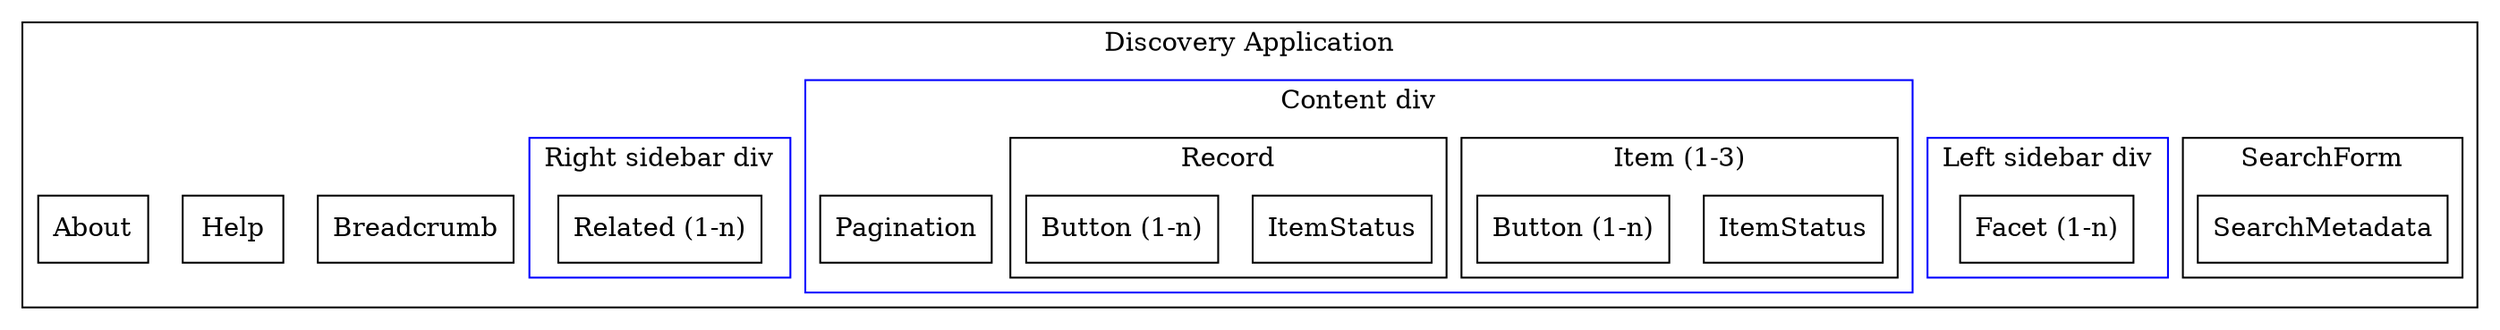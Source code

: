 // dot docs/diagrams/components.dot -Tpng > docs/diagrams/components.png
// requires installation of GraphViz (brew install graphviz)

digraph D {
  subgraph cluster_app {
    label = "Discovery Application"

    "Breadcrumb" [
      shape = rectangle
    ]

    subgraph cluster_search {
      label = "SearchForm"

      "SearchMetadata" [
        shape = rectangle
      ]
    }

    subgraph cluster_sidebar1 {
      label = "Left sidebar div"
      color = blue

      "Facet" [
        shape = rectangle
        label = "Facet (1-n)"
      ]
    }

    subgraph cluster_content {
      label = "Content div"
      color = blue

      subgraph cluster_item {
        label = "Item (1-3)"
        color = black

        "ItemStatus1" [
          label = "ItemStatus"
          shape = rectangle
        ]

        "Button1" [
          label = "Button (1-n)"
          shape = rectangle
        ]
      }

      "Pagination" [
        shape = rectangle
      ]

      subgraph cluster_record {
        label = "Record"
        color = black

        "ItemStatus2" [
          label = "ItemStatus"
          shape = rectangle
        ]

        "Button2" [
          label = "Button (1-n)"
          shape = rectangle
        ]
      }

    }

    subgraph cluster_sidebar2 {
      label = "Right sidebar div"
      color = blue

      "Related" [
        shape = rectangle
        label = "Related (1-n)"
      ]
    }

    "Help" [
      shape = rectangle
    ]

    "About" [
      shape = rectangle
    ]

  }
}
